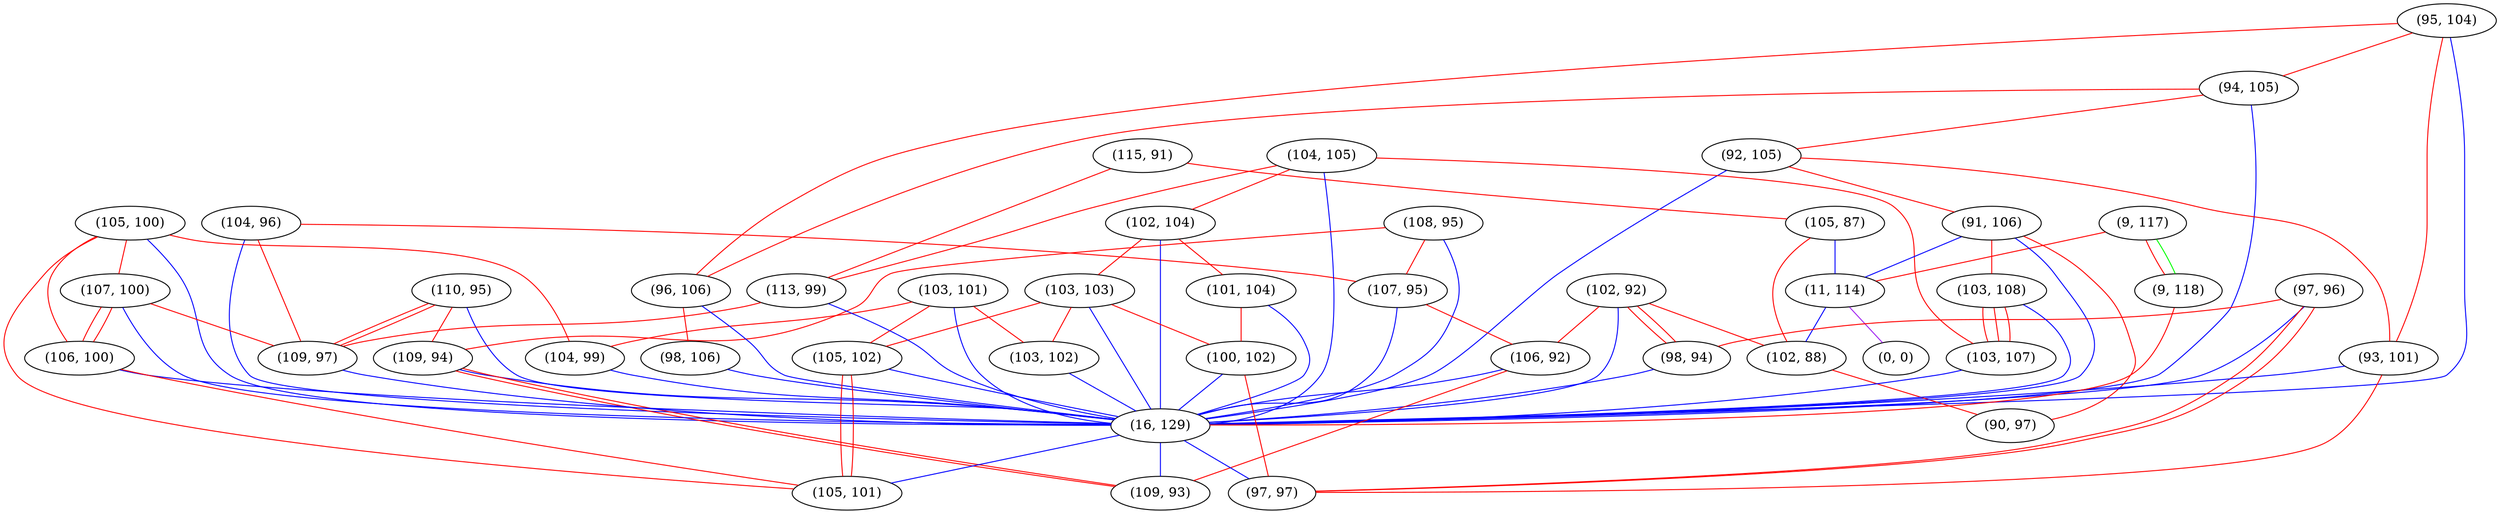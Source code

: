 graph "" {
"(95, 104)";
"(9, 117)";
"(94, 105)";
"(104, 96)";
"(92, 105)";
"(115, 91)";
"(105, 87)";
"(104, 105)";
"(91, 106)";
"(103, 101)";
"(105, 100)";
"(110, 95)";
"(11, 114)";
"(97, 96)";
"(102, 104)";
"(102, 92)";
"(108, 95)";
"(102, 88)";
"(109, 94)";
"(0, 0)";
"(107, 100)";
"(106, 100)";
"(90, 97)";
"(103, 108)";
"(107, 95)";
"(98, 94)";
"(103, 103)";
"(113, 99)";
"(96, 106)";
"(103, 107)";
"(98, 106)";
"(105, 102)";
"(93, 101)";
"(101, 104)";
"(100, 102)";
"(109, 97)";
"(104, 99)";
"(103, 102)";
"(9, 118)";
"(106, 92)";
"(16, 129)";
"(105, 101)";
"(97, 97)";
"(109, 93)";
"(95, 104)" -- "(16, 129)"  [color=blue, key=0, weight=3];
"(95, 104)" -- "(94, 105)"  [color=red, key=0, weight=1];
"(95, 104)" -- "(93, 101)"  [color=red, key=0, weight=1];
"(95, 104)" -- "(96, 106)"  [color=red, key=0, weight=1];
"(9, 117)" -- "(11, 114)"  [color=red, key=0, weight=1];
"(9, 117)" -- "(9, 118)"  [color=red, key=0, weight=1];
"(9, 117)" -- "(9, 118)"  [color=green, key=1, weight=2];
"(94, 105)" -- "(16, 129)"  [color=blue, key=0, weight=3];
"(94, 105)" -- "(92, 105)"  [color=red, key=0, weight=1];
"(94, 105)" -- "(96, 106)"  [color=red, key=0, weight=1];
"(104, 96)" -- "(16, 129)"  [color=blue, key=0, weight=3];
"(104, 96)" -- "(107, 95)"  [color=red, key=0, weight=1];
"(104, 96)" -- "(109, 97)"  [color=red, key=0, weight=1];
"(92, 105)" -- "(16, 129)"  [color=blue, key=0, weight=3];
"(92, 105)" -- "(91, 106)"  [color=red, key=0, weight=1];
"(92, 105)" -- "(93, 101)"  [color=red, key=0, weight=1];
"(115, 91)" -- "(113, 99)"  [color=red, key=0, weight=1];
"(115, 91)" -- "(105, 87)"  [color=red, key=0, weight=1];
"(105, 87)" -- "(11, 114)"  [color=blue, key=0, weight=3];
"(105, 87)" -- "(102, 88)"  [color=red, key=0, weight=1];
"(104, 105)" -- "(16, 129)"  [color=blue, key=0, weight=3];
"(104, 105)" -- "(103, 107)"  [color=red, key=0, weight=1];
"(104, 105)" -- "(113, 99)"  [color=red, key=0, weight=1];
"(104, 105)" -- "(102, 104)"  [color=red, key=0, weight=1];
"(91, 106)" -- "(103, 108)"  [color=red, key=0, weight=1];
"(91, 106)" -- "(16, 129)"  [color=blue, key=0, weight=3];
"(91, 106)" -- "(11, 114)"  [color=blue, key=0, weight=3];
"(91, 106)" -- "(90, 97)"  [color=red, key=0, weight=1];
"(103, 101)" -- "(16, 129)"  [color=blue, key=0, weight=3];
"(103, 101)" -- "(103, 102)"  [color=red, key=0, weight=1];
"(103, 101)" -- "(105, 102)"  [color=red, key=0, weight=1];
"(103, 101)" -- "(104, 99)"  [color=red, key=0, weight=1];
"(105, 100)" -- "(16, 129)"  [color=blue, key=0, weight=3];
"(105, 100)" -- "(105, 101)"  [color=red, key=0, weight=1];
"(105, 100)" -- "(104, 99)"  [color=red, key=0, weight=1];
"(105, 100)" -- "(107, 100)"  [color=red, key=0, weight=1];
"(105, 100)" -- "(106, 100)"  [color=red, key=0, weight=1];
"(110, 95)" -- "(109, 94)"  [color=red, key=0, weight=1];
"(110, 95)" -- "(109, 97)"  [color=red, key=0, weight=1];
"(110, 95)" -- "(109, 97)"  [color=red, key=1, weight=1];
"(110, 95)" -- "(16, 129)"  [color=blue, key=0, weight=3];
"(11, 114)" -- "(0, 0)"  [color=purple, key=0, weight=4];
"(11, 114)" -- "(102, 88)"  [color=blue, key=0, weight=3];
"(97, 96)" -- "(16, 129)"  [color=blue, key=0, weight=3];
"(97, 96)" -- "(98, 94)"  [color=red, key=0, weight=1];
"(97, 96)" -- "(97, 97)"  [color=red, key=0, weight=1];
"(97, 96)" -- "(97, 97)"  [color=red, key=1, weight=1];
"(102, 104)" -- "(16, 129)"  [color=blue, key=0, weight=3];
"(102, 104)" -- "(103, 103)"  [color=red, key=0, weight=1];
"(102, 104)" -- "(101, 104)"  [color=red, key=0, weight=1];
"(102, 92)" -- "(16, 129)"  [color=blue, key=0, weight=3];
"(102, 92)" -- "(98, 94)"  [color=red, key=0, weight=1];
"(102, 92)" -- "(98, 94)"  [color=red, key=1, weight=1];
"(102, 92)" -- "(102, 88)"  [color=red, key=0, weight=1];
"(102, 92)" -- "(106, 92)"  [color=red, key=0, weight=1];
"(108, 95)" -- "(109, 94)"  [color=red, key=0, weight=1];
"(108, 95)" -- "(107, 95)"  [color=red, key=0, weight=1];
"(108, 95)" -- "(16, 129)"  [color=blue, key=0, weight=3];
"(102, 88)" -- "(90, 97)"  [color=red, key=0, weight=1];
"(109, 94)" -- "(16, 129)"  [color=blue, key=0, weight=3];
"(109, 94)" -- "(109, 93)"  [color=red, key=0, weight=1];
"(109, 94)" -- "(109, 93)"  [color=red, key=1, weight=1];
"(107, 100)" -- "(16, 129)"  [color=blue, key=0, weight=3];
"(107, 100)" -- "(109, 97)"  [color=red, key=0, weight=1];
"(107, 100)" -- "(106, 100)"  [color=red, key=0, weight=1];
"(107, 100)" -- "(106, 100)"  [color=red, key=1, weight=1];
"(106, 100)" -- "(16, 129)"  [color=blue, key=0, weight=3];
"(106, 100)" -- "(105, 101)"  [color=red, key=0, weight=1];
"(103, 108)" -- "(16, 129)"  [color=blue, key=0, weight=3];
"(103, 108)" -- "(103, 107)"  [color=red, key=0, weight=1];
"(103, 108)" -- "(103, 107)"  [color=red, key=1, weight=1];
"(103, 108)" -- "(103, 107)"  [color=red, key=2, weight=1];
"(107, 95)" -- "(16, 129)"  [color=blue, key=0, weight=3];
"(107, 95)" -- "(106, 92)"  [color=red, key=0, weight=1];
"(98, 94)" -- "(16, 129)"  [color=blue, key=0, weight=3];
"(103, 103)" -- "(16, 129)"  [color=blue, key=0, weight=3];
"(103, 103)" -- "(103, 102)"  [color=red, key=0, weight=1];
"(103, 103)" -- "(105, 102)"  [color=red, key=0, weight=1];
"(103, 103)" -- "(100, 102)"  [color=red, key=0, weight=1];
"(113, 99)" -- "(109, 97)"  [color=red, key=0, weight=1];
"(113, 99)" -- "(16, 129)"  [color=blue, key=0, weight=3];
"(96, 106)" -- "(16, 129)"  [color=blue, key=0, weight=3];
"(96, 106)" -- "(98, 106)"  [color=red, key=0, weight=1];
"(103, 107)" -- "(16, 129)"  [color=blue, key=0, weight=3];
"(98, 106)" -- "(16, 129)"  [color=blue, key=0, weight=3];
"(105, 102)" -- "(16, 129)"  [color=blue, key=0, weight=3];
"(105, 102)" -- "(105, 101)"  [color=red, key=0, weight=1];
"(105, 102)" -- "(105, 101)"  [color=red, key=1, weight=1];
"(93, 101)" -- "(16, 129)"  [color=blue, key=0, weight=3];
"(93, 101)" -- "(97, 97)"  [color=red, key=0, weight=1];
"(101, 104)" -- "(16, 129)"  [color=blue, key=0, weight=3];
"(101, 104)" -- "(100, 102)"  [color=red, key=0, weight=1];
"(100, 102)" -- "(16, 129)"  [color=blue, key=0, weight=3];
"(100, 102)" -- "(97, 97)"  [color=red, key=0, weight=1];
"(109, 97)" -- "(16, 129)"  [color=blue, key=0, weight=3];
"(104, 99)" -- "(16, 129)"  [color=blue, key=0, weight=3];
"(103, 102)" -- "(16, 129)"  [color=blue, key=0, weight=3];
"(9, 118)" -- "(16, 129)"  [color=red, key=0, weight=1];
"(106, 92)" -- "(16, 129)"  [color=blue, key=0, weight=3];
"(106, 92)" -- "(109, 93)"  [color=red, key=0, weight=1];
"(16, 129)" -- "(105, 101)"  [color=blue, key=0, weight=3];
"(16, 129)" -- "(97, 97)"  [color=blue, key=0, weight=3];
"(16, 129)" -- "(109, 93)"  [color=blue, key=0, weight=3];
}
